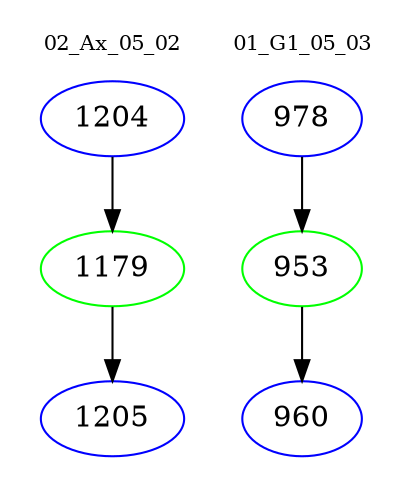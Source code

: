 digraph{
subgraph cluster_0 {
color = white
label = "02_Ax_05_02";
fontsize=10;
T0_1204 [label="1204", color="blue"]
T0_1204 -> T0_1179 [color="black"]
T0_1179 [label="1179", color="green"]
T0_1179 -> T0_1205 [color="black"]
T0_1205 [label="1205", color="blue"]
}
subgraph cluster_1 {
color = white
label = "01_G1_05_03";
fontsize=10;
T1_978 [label="978", color="blue"]
T1_978 -> T1_953 [color="black"]
T1_953 [label="953", color="green"]
T1_953 -> T1_960 [color="black"]
T1_960 [label="960", color="blue"]
}
}
